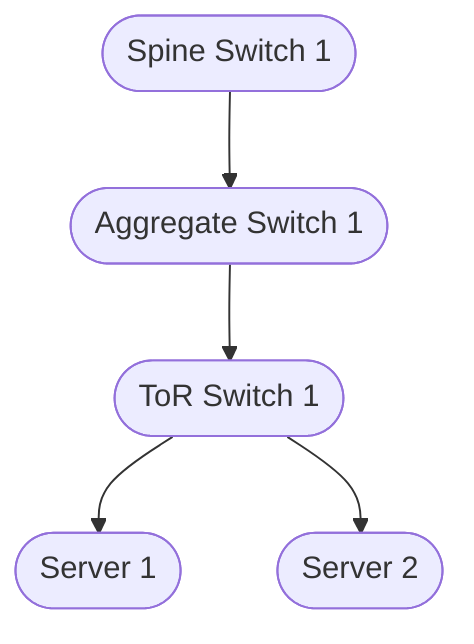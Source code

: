 graph TD
  A0([ToR Switch 1])
  A0 --> S1([Server 1])
  A0 --> S2([Server 2])
  B0([Aggregate Switch 1])
  B0 --> A0
  C0([Spine Switch 1])
  C0 --> B0